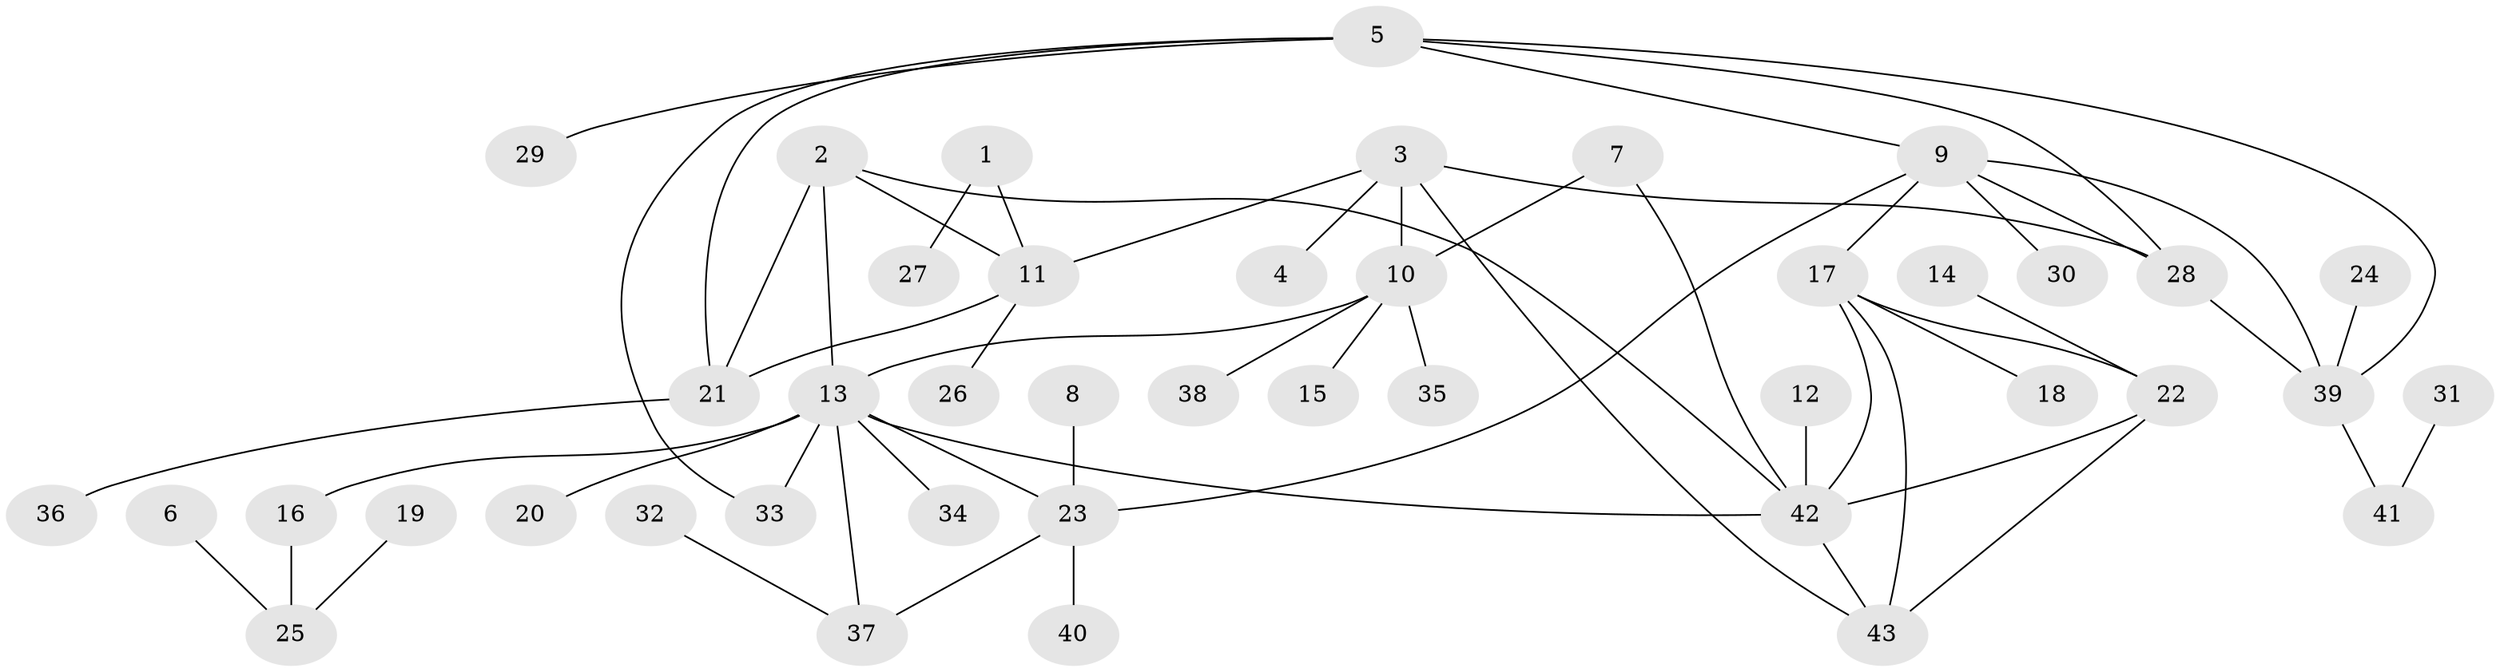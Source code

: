 // original degree distribution, {8: 0.03529411764705882, 6: 0.07058823529411765, 4: 0.023529411764705882, 5: 0.047058823529411764, 3: 0.047058823529411764, 12: 0.011764705882352941, 7: 0.03529411764705882, 9: 0.011764705882352941, 2: 0.12941176470588237, 1: 0.5882352941176471}
// Generated by graph-tools (version 1.1) at 2025/02/03/09/25 03:02:34]
// undirected, 43 vertices, 58 edges
graph export_dot {
graph [start="1"]
  node [color=gray90,style=filled];
  1;
  2;
  3;
  4;
  5;
  6;
  7;
  8;
  9;
  10;
  11;
  12;
  13;
  14;
  15;
  16;
  17;
  18;
  19;
  20;
  21;
  22;
  23;
  24;
  25;
  26;
  27;
  28;
  29;
  30;
  31;
  32;
  33;
  34;
  35;
  36;
  37;
  38;
  39;
  40;
  41;
  42;
  43;
  1 -- 11 [weight=1.0];
  1 -- 27 [weight=1.0];
  2 -- 11 [weight=1.0];
  2 -- 13 [weight=1.0];
  2 -- 21 [weight=2.0];
  2 -- 42 [weight=1.0];
  3 -- 4 [weight=1.0];
  3 -- 10 [weight=4.0];
  3 -- 11 [weight=1.0];
  3 -- 28 [weight=1.0];
  3 -- 43 [weight=1.0];
  5 -- 9 [weight=1.0];
  5 -- 21 [weight=1.0];
  5 -- 28 [weight=1.0];
  5 -- 29 [weight=1.0];
  5 -- 33 [weight=1.0];
  5 -- 39 [weight=1.0];
  6 -- 25 [weight=1.0];
  7 -- 10 [weight=1.0];
  7 -- 42 [weight=1.0];
  8 -- 23 [weight=1.0];
  9 -- 17 [weight=1.0];
  9 -- 23 [weight=1.0];
  9 -- 28 [weight=1.0];
  9 -- 30 [weight=1.0];
  9 -- 39 [weight=1.0];
  10 -- 13 [weight=1.0];
  10 -- 15 [weight=1.0];
  10 -- 35 [weight=1.0];
  10 -- 38 [weight=1.0];
  11 -- 21 [weight=2.0];
  11 -- 26 [weight=1.0];
  12 -- 42 [weight=1.0];
  13 -- 16 [weight=1.0];
  13 -- 20 [weight=1.0];
  13 -- 23 [weight=1.0];
  13 -- 33 [weight=1.0];
  13 -- 34 [weight=1.0];
  13 -- 37 [weight=2.0];
  13 -- 42 [weight=1.0];
  14 -- 22 [weight=1.0];
  16 -- 25 [weight=1.0];
  17 -- 18 [weight=1.0];
  17 -- 22 [weight=1.0];
  17 -- 42 [weight=1.0];
  17 -- 43 [weight=1.0];
  19 -- 25 [weight=1.0];
  21 -- 36 [weight=1.0];
  22 -- 42 [weight=1.0];
  22 -- 43 [weight=1.0];
  23 -- 37 [weight=2.0];
  23 -- 40 [weight=1.0];
  24 -- 39 [weight=1.0];
  28 -- 39 [weight=1.0];
  31 -- 41 [weight=1.0];
  32 -- 37 [weight=1.0];
  39 -- 41 [weight=1.0];
  42 -- 43 [weight=1.0];
}
